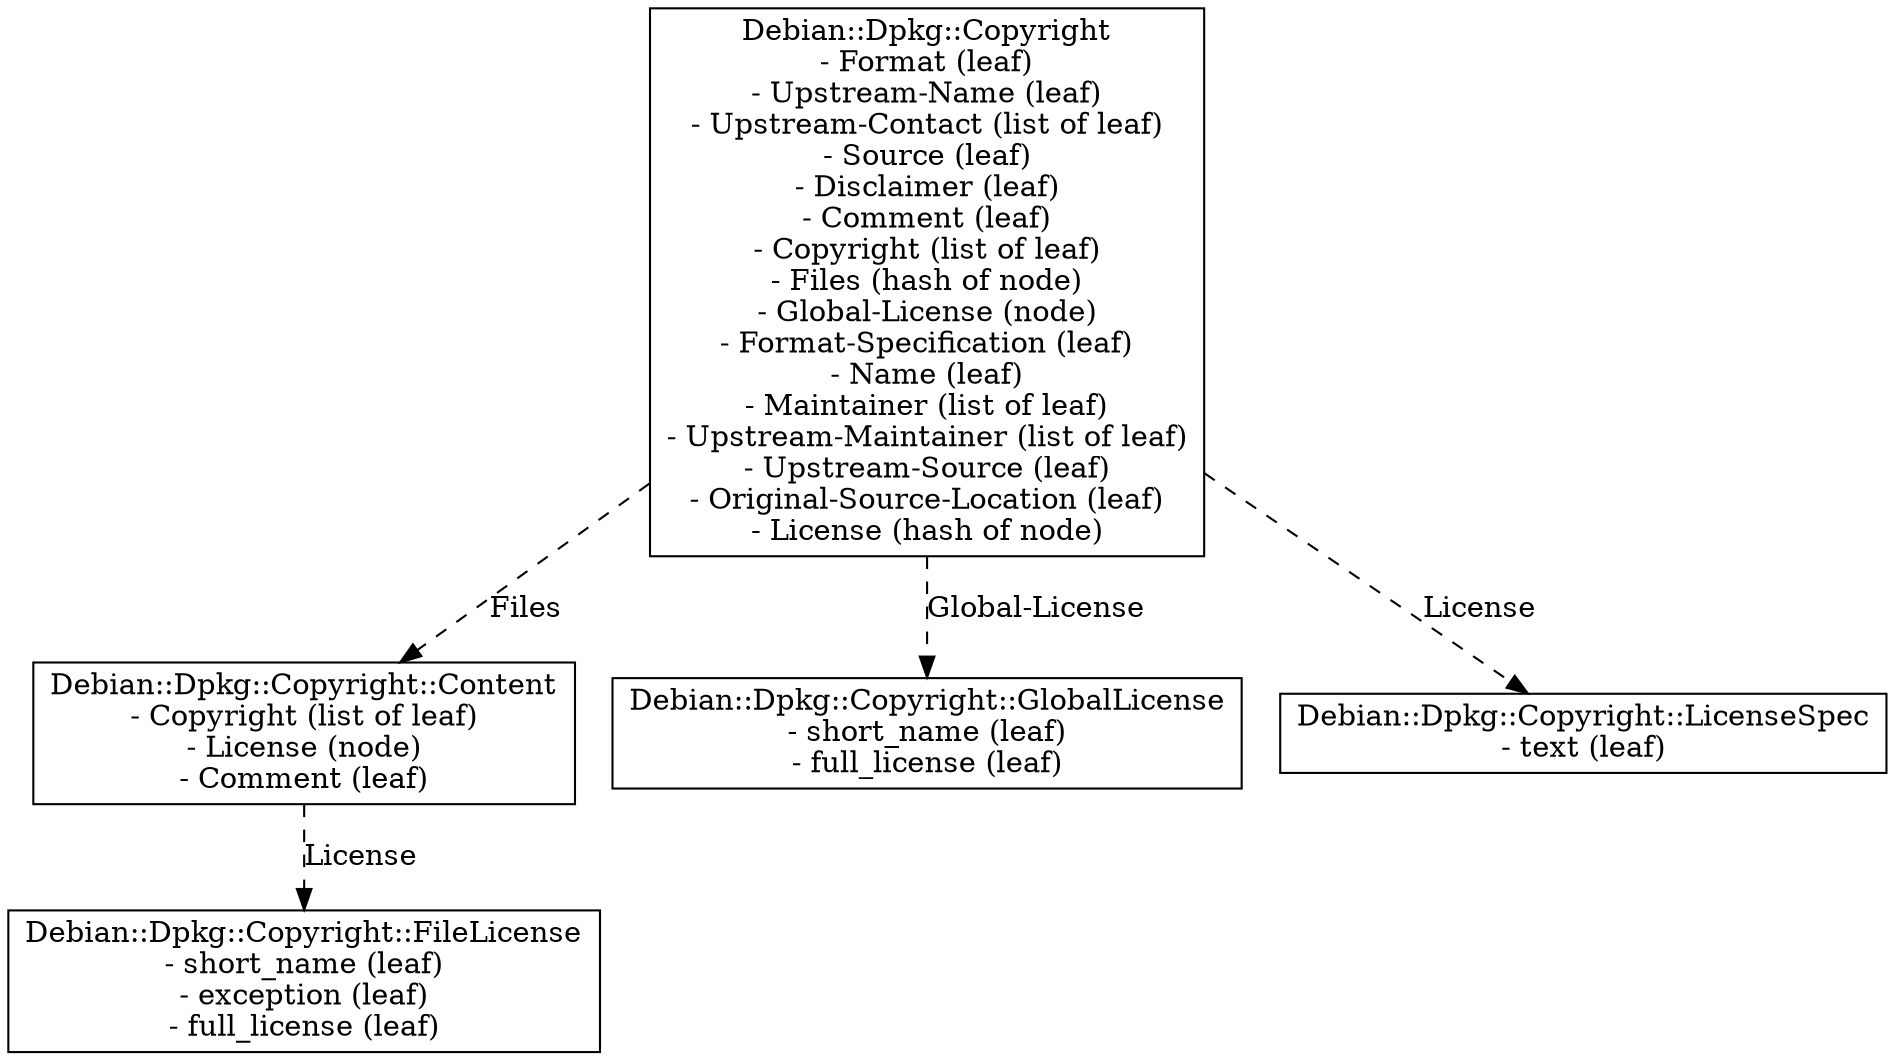 digraph model {
Debian__Dpkg__Copyright [shape=box label="Debian::Dpkg::Copyright\n- Format (leaf)\n- Upstream-Name (leaf)\n- Upstream-Contact (list of leaf)\n- Source (leaf)\n- Disclaimer (leaf)\n- Comment (leaf)\n- Copyright (list of leaf)\n- Files (hash of node)\n- Global-License (node)\n- Format-Specification (leaf)\n- Name (leaf)\n- Maintainer (list of leaf)\n- Upstream-Maintainer (list of leaf)\n- Upstream-Source (leaf)\n- Original-Source-Location (leaf)\n- License (hash of node)\n"];
Debian__Dpkg__Copyright -> Debian__Dpkg__Copyright__Content [ style=dashed, label="Files" ];
Debian__Dpkg__Copyright -> Debian__Dpkg__Copyright__GlobalLicense [ style=dashed, label="Global-License" ];
Debian__Dpkg__Copyright -> Debian__Dpkg__Copyright__LicenseSpec [ style=dashed, label="License" ];

Debian__Dpkg__Copyright__Content [shape=box label="Debian::Dpkg::Copyright::Content\n- Copyright (list of leaf)\n- License (node)\n- Comment (leaf)\n"];
Debian__Dpkg__Copyright__Content -> Debian__Dpkg__Copyright__FileLicense [ style=dashed, label="License" ];

Debian__Dpkg__Copyright__FileLicense [shape=box label="Debian::Dpkg::Copyright::FileLicense\n- short_name (leaf)\n- exception (leaf)\n- full_license (leaf)\n"];

Debian__Dpkg__Copyright__GlobalLicense [shape=box label="Debian::Dpkg::Copyright::GlobalLicense\n- short_name (leaf)\n- full_license (leaf)\n"];

Debian__Dpkg__Copyright__LicenseSpec [shape=box label="Debian::Dpkg::Copyright::LicenseSpec\n- text (leaf)\n"];

}
